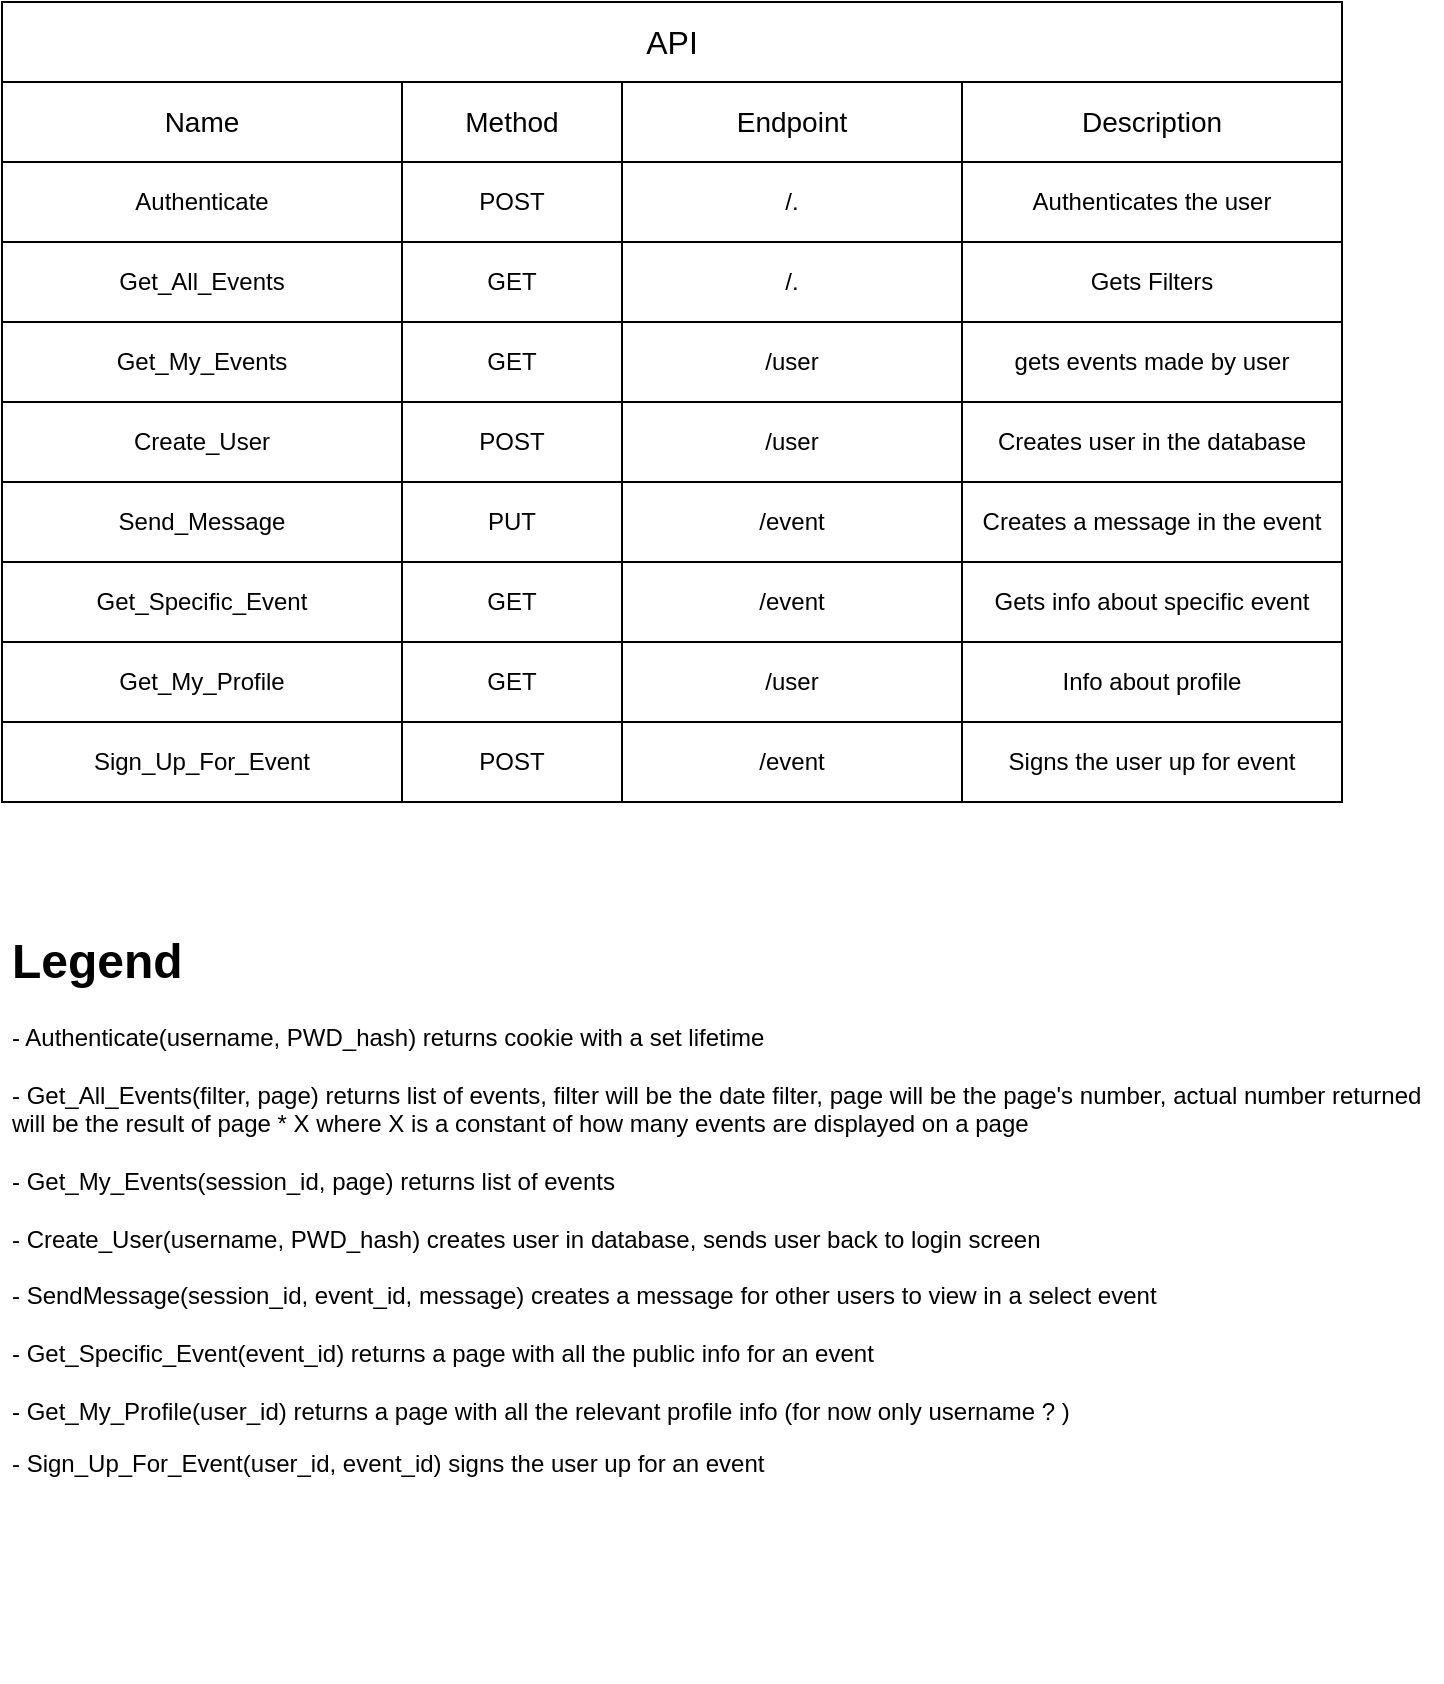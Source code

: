 <mxfile version="22.0.8" type="github">
  <diagram name="Page-1" id="kdXOE15zgvXjreJDdAsB">
    <mxGraphModel dx="2074" dy="1134" grid="1" gridSize="10" guides="1" tooltips="1" connect="1" arrows="1" fold="1" page="1" pageScale="1" pageWidth="827" pageHeight="1169" math="0" shadow="0">
      <root>
        <mxCell id="0" />
        <mxCell id="1" parent="0" />
        <mxCell id="NUmmN0Gwa0l5Ee_yNgIQ-20" value="&lt;h1&gt;Legend&lt;/h1&gt;&lt;p&gt;- Authenticate(username, PWD_hash) returns cookie with a set lifetime&lt;br&gt;&lt;br&gt;- Get_All_Events(filter, page) returns list of events, filter will be the date filter, page will be the page&#39;s number, actual number returned will be the result of page * X where X is a constant of how many events are displayed on a page&lt;br&gt;&lt;br&gt;- Get_My_Events(session_id, page) returns list of events&lt;br&gt;&lt;br&gt;- Create_User(username, PWD_hash) creates user in database, sends user back to login screen&lt;br&gt;&lt;br&gt;- SendMessage(session_id, event_id, message) creates a message for other users to view in a select event&lt;br&gt;&lt;br&gt;- Get_Specific_Event(event_id) returns a page with all the public info for an event&lt;br&gt;&lt;br&gt;- Get_My_Profile(user_id) returns a page with all the relevant profile info (for now only username ? )&lt;br&gt;&lt;/p&gt;&lt;p&gt;- Sign_Up_For_Event(user_id, event_id) signs the user up for an event&lt;br&gt;&lt;/p&gt;" style="text;html=1;strokeColor=none;fillColor=none;spacing=5;spacingTop=-20;whiteSpace=wrap;overflow=hidden;rounded=0;" parent="1" vertex="1">
          <mxGeometry x="25" y="560" width="720" height="380" as="geometry" />
        </mxCell>
        <mxCell id="gTqMQ-U4zcdlG1qO-_d0-53" value="&lt;font style=&quot;font-size: 16px;&quot;&gt;API&lt;/font&gt;" style="rounded=0;whiteSpace=wrap;html=1;" vertex="1" parent="1">
          <mxGeometry x="25" y="100" width="670" height="40" as="geometry" />
        </mxCell>
        <mxCell id="gTqMQ-U4zcdlG1qO-_d0-54" value="&lt;font style=&quot;font-size: 14px;&quot;&gt;Name&lt;/font&gt;" style="rounded=0;whiteSpace=wrap;html=1;" vertex="1" parent="1">
          <mxGeometry x="25" y="140" width="200" height="40" as="geometry" />
        </mxCell>
        <mxCell id="gTqMQ-U4zcdlG1qO-_d0-55" value="&lt;font style=&quot;font-size: 14px;&quot;&gt;Method&lt;/font&gt;" style="rounded=0;whiteSpace=wrap;html=1;" vertex="1" parent="1">
          <mxGeometry x="225" y="140" width="110" height="40" as="geometry" />
        </mxCell>
        <mxCell id="gTqMQ-U4zcdlG1qO-_d0-56" value="&lt;font style=&quot;font-size: 14px;&quot;&gt;Endpoint&lt;/font&gt;" style="rounded=0;whiteSpace=wrap;html=1;" vertex="1" parent="1">
          <mxGeometry x="335" y="140" width="170" height="40" as="geometry" />
        </mxCell>
        <mxCell id="gTqMQ-U4zcdlG1qO-_d0-58" value="&lt;font style=&quot;font-size: 14px;&quot;&gt;Description&lt;br&gt;&lt;/font&gt;" style="rounded=0;whiteSpace=wrap;html=1;" vertex="1" parent="1">
          <mxGeometry x="505" y="140" width="190" height="40" as="geometry" />
        </mxCell>
        <mxCell id="gTqMQ-U4zcdlG1qO-_d0-59" value="Authenticate" style="rounded=0;whiteSpace=wrap;html=1;" vertex="1" parent="1">
          <mxGeometry x="25" y="180" width="200" height="40" as="geometry" />
        </mxCell>
        <mxCell id="gTqMQ-U4zcdlG1qO-_d0-60" value="POST" style="rounded=0;whiteSpace=wrap;html=1;" vertex="1" parent="1">
          <mxGeometry x="225" y="180" width="110" height="40" as="geometry" />
        </mxCell>
        <mxCell id="gTqMQ-U4zcdlG1qO-_d0-61" value="/." style="rounded=0;whiteSpace=wrap;html=1;" vertex="1" parent="1">
          <mxGeometry x="335" y="180" width="170" height="40" as="geometry" />
        </mxCell>
        <mxCell id="gTqMQ-U4zcdlG1qO-_d0-62" value="Authenticates the user" style="rounded=0;whiteSpace=wrap;html=1;" vertex="1" parent="1">
          <mxGeometry x="505" y="180" width="190" height="40" as="geometry" />
        </mxCell>
        <mxCell id="gTqMQ-U4zcdlG1qO-_d0-63" value="Get_All_Events" style="rounded=0;whiteSpace=wrap;html=1;" vertex="1" parent="1">
          <mxGeometry x="25" y="220" width="200" height="40" as="geometry" />
        </mxCell>
        <mxCell id="gTqMQ-U4zcdlG1qO-_d0-64" value="GET" style="rounded=0;whiteSpace=wrap;html=1;" vertex="1" parent="1">
          <mxGeometry x="225" y="220" width="110" height="40" as="geometry" />
        </mxCell>
        <mxCell id="gTqMQ-U4zcdlG1qO-_d0-65" value="/." style="rounded=0;whiteSpace=wrap;html=1;" vertex="1" parent="1">
          <mxGeometry x="335" y="220" width="170" height="40" as="geometry" />
        </mxCell>
        <mxCell id="gTqMQ-U4zcdlG1qO-_d0-66" value="Gets Filters" style="rounded=0;whiteSpace=wrap;html=1;" vertex="1" parent="1">
          <mxGeometry x="505" y="220" width="190" height="40" as="geometry" />
        </mxCell>
        <mxCell id="gTqMQ-U4zcdlG1qO-_d0-67" value="Get_My_Events" style="rounded=0;whiteSpace=wrap;html=1;" vertex="1" parent="1">
          <mxGeometry x="25" y="260" width="200" height="40" as="geometry" />
        </mxCell>
        <mxCell id="gTqMQ-U4zcdlG1qO-_d0-68" value="GET" style="rounded=0;whiteSpace=wrap;html=1;" vertex="1" parent="1">
          <mxGeometry x="225" y="260" width="110" height="40" as="geometry" />
        </mxCell>
        <mxCell id="gTqMQ-U4zcdlG1qO-_d0-69" value="/user" style="rounded=0;whiteSpace=wrap;html=1;" vertex="1" parent="1">
          <mxGeometry x="335" y="260" width="170" height="40" as="geometry" />
        </mxCell>
        <mxCell id="gTqMQ-U4zcdlG1qO-_d0-70" value="gets events made by user" style="rounded=0;whiteSpace=wrap;html=1;" vertex="1" parent="1">
          <mxGeometry x="505" y="260" width="190" height="40" as="geometry" />
        </mxCell>
        <mxCell id="gTqMQ-U4zcdlG1qO-_d0-71" value="Create_User" style="rounded=0;whiteSpace=wrap;html=1;" vertex="1" parent="1">
          <mxGeometry x="25" y="300" width="200" height="40" as="geometry" />
        </mxCell>
        <mxCell id="gTqMQ-U4zcdlG1qO-_d0-72" value="POST" style="rounded=0;whiteSpace=wrap;html=1;" vertex="1" parent="1">
          <mxGeometry x="225" y="300" width="110" height="40" as="geometry" />
        </mxCell>
        <mxCell id="gTqMQ-U4zcdlG1qO-_d0-73" value="/user" style="rounded=0;whiteSpace=wrap;html=1;" vertex="1" parent="1">
          <mxGeometry x="335" y="300" width="170" height="40" as="geometry" />
        </mxCell>
        <mxCell id="gTqMQ-U4zcdlG1qO-_d0-74" value="Creates user in the database" style="rounded=0;whiteSpace=wrap;html=1;" vertex="1" parent="1">
          <mxGeometry x="505" y="300" width="190" height="40" as="geometry" />
        </mxCell>
        <mxCell id="gTqMQ-U4zcdlG1qO-_d0-76" value="Send_Message" style="rounded=0;whiteSpace=wrap;html=1;" vertex="1" parent="1">
          <mxGeometry x="25" y="340" width="200" height="40" as="geometry" />
        </mxCell>
        <mxCell id="gTqMQ-U4zcdlG1qO-_d0-77" value="PUT" style="rounded=0;whiteSpace=wrap;html=1;" vertex="1" parent="1">
          <mxGeometry x="225" y="340" width="110" height="40" as="geometry" />
        </mxCell>
        <mxCell id="gTqMQ-U4zcdlG1qO-_d0-78" value="/event" style="rounded=0;whiteSpace=wrap;html=1;" vertex="1" parent="1">
          <mxGeometry x="335" y="340" width="170" height="40" as="geometry" />
        </mxCell>
        <mxCell id="gTqMQ-U4zcdlG1qO-_d0-79" value="Creates a message in the event" style="rounded=0;whiteSpace=wrap;html=1;" vertex="1" parent="1">
          <mxGeometry x="505" y="340" width="190" height="40" as="geometry" />
        </mxCell>
        <mxCell id="gTqMQ-U4zcdlG1qO-_d0-80" value="Get_Specific_Event" style="rounded=0;whiteSpace=wrap;html=1;" vertex="1" parent="1">
          <mxGeometry x="25" y="380" width="200" height="40" as="geometry" />
        </mxCell>
        <mxCell id="gTqMQ-U4zcdlG1qO-_d0-81" value="GET" style="rounded=0;whiteSpace=wrap;html=1;" vertex="1" parent="1">
          <mxGeometry x="225" y="380" width="110" height="40" as="geometry" />
        </mxCell>
        <mxCell id="gTqMQ-U4zcdlG1qO-_d0-82" value="/event" style="rounded=0;whiteSpace=wrap;html=1;" vertex="1" parent="1">
          <mxGeometry x="335" y="380" width="170" height="40" as="geometry" />
        </mxCell>
        <mxCell id="gTqMQ-U4zcdlG1qO-_d0-83" value="Gets info about specific event" style="rounded=0;whiteSpace=wrap;html=1;" vertex="1" parent="1">
          <mxGeometry x="505" y="380" width="190" height="40" as="geometry" />
        </mxCell>
        <mxCell id="gTqMQ-U4zcdlG1qO-_d0-84" value="Get_My_Profile" style="rounded=0;whiteSpace=wrap;html=1;" vertex="1" parent="1">
          <mxGeometry x="25" y="420" width="200" height="40" as="geometry" />
        </mxCell>
        <mxCell id="gTqMQ-U4zcdlG1qO-_d0-85" value="GET" style="rounded=0;whiteSpace=wrap;html=1;" vertex="1" parent="1">
          <mxGeometry x="225" y="420" width="110" height="40" as="geometry" />
        </mxCell>
        <mxCell id="gTqMQ-U4zcdlG1qO-_d0-86" value="/user" style="rounded=0;whiteSpace=wrap;html=1;" vertex="1" parent="1">
          <mxGeometry x="335" y="420" width="170" height="40" as="geometry" />
        </mxCell>
        <mxCell id="gTqMQ-U4zcdlG1qO-_d0-87" value="Info about profile" style="rounded=0;whiteSpace=wrap;html=1;" vertex="1" parent="1">
          <mxGeometry x="505" y="420" width="190" height="40" as="geometry" />
        </mxCell>
        <mxCell id="gTqMQ-U4zcdlG1qO-_d0-88" value="Sign_Up_For_Event" style="rounded=0;whiteSpace=wrap;html=1;" vertex="1" parent="1">
          <mxGeometry x="25" y="460" width="200" height="40" as="geometry" />
        </mxCell>
        <mxCell id="gTqMQ-U4zcdlG1qO-_d0-89" value="POST" style="rounded=0;whiteSpace=wrap;html=1;" vertex="1" parent="1">
          <mxGeometry x="225" y="460" width="110" height="40" as="geometry" />
        </mxCell>
        <mxCell id="gTqMQ-U4zcdlG1qO-_d0-90" value="/event" style="rounded=0;whiteSpace=wrap;html=1;" vertex="1" parent="1">
          <mxGeometry x="335" y="460" width="170" height="40" as="geometry" />
        </mxCell>
        <mxCell id="gTqMQ-U4zcdlG1qO-_d0-91" value="Signs the user up for event" style="rounded=0;whiteSpace=wrap;html=1;" vertex="1" parent="1">
          <mxGeometry x="505" y="460" width="190" height="40" as="geometry" />
        </mxCell>
      </root>
    </mxGraphModel>
  </diagram>
</mxfile>
